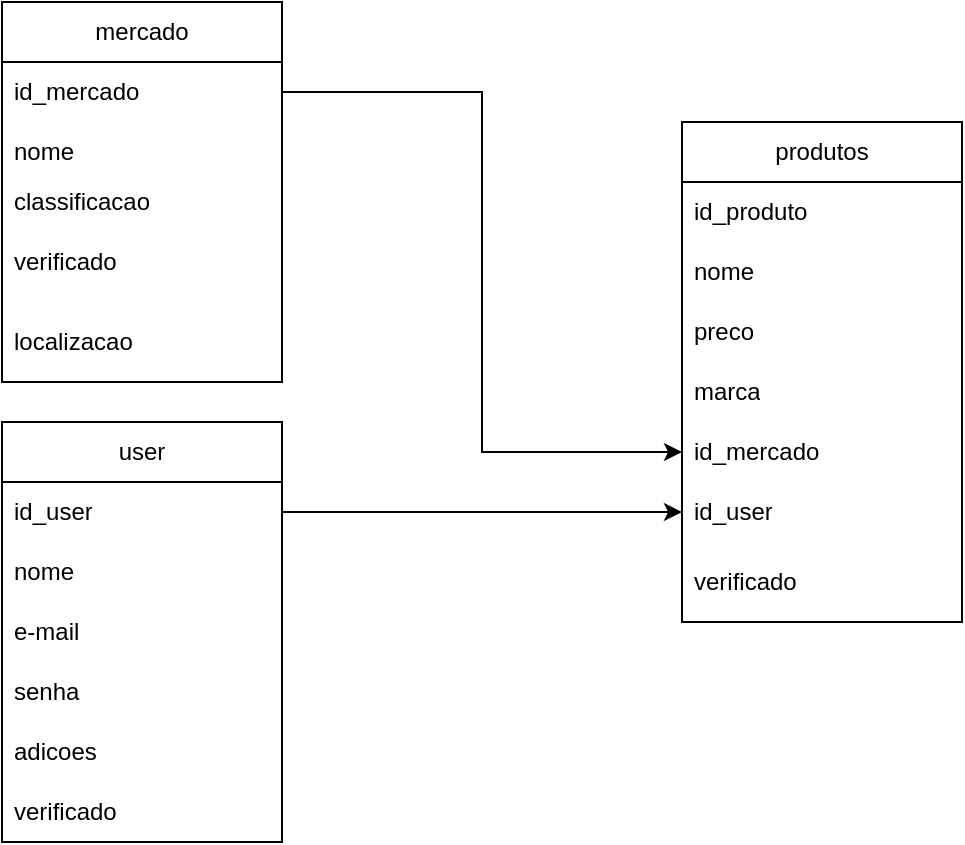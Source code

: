 <mxfile version="20.6.0" type="github">
  <diagram id="7PY-ZYTzEx4pOWpWoTVU" name="Página-1">
    <mxGraphModel dx="1102" dy="614" grid="1" gridSize="10" guides="1" tooltips="1" connect="1" arrows="1" fold="1" page="1" pageScale="1" pageWidth="827" pageHeight="1169" math="0" shadow="0">
      <root>
        <mxCell id="0" />
        <mxCell id="1" parent="0" />
        <mxCell id="WnLiAp5qbXux1wF9jLAg-3" value="user" style="swimlane;fontStyle=0;childLayout=stackLayout;horizontal=1;startSize=30;horizontalStack=0;resizeParent=1;resizeParentMax=0;resizeLast=0;collapsible=1;marginBottom=0;whiteSpace=wrap;html=1;" parent="1" vertex="1">
          <mxGeometry x="10" y="230" width="140" height="210" as="geometry" />
        </mxCell>
        <mxCell id="WnLiAp5qbXux1wF9jLAg-4" value="id_user" style="text;strokeColor=none;fillColor=none;align=left;verticalAlign=middle;spacingLeft=4;spacingRight=4;overflow=hidden;points=[[0,0.5],[1,0.5]];portConstraint=eastwest;rotatable=0;whiteSpace=wrap;html=1;" parent="WnLiAp5qbXux1wF9jLAg-3" vertex="1">
          <mxGeometry y="30" width="140" height="30" as="geometry" />
        </mxCell>
        <mxCell id="WnLiAp5qbXux1wF9jLAg-5" value="nome" style="text;strokeColor=none;fillColor=none;align=left;verticalAlign=middle;spacingLeft=4;spacingRight=4;overflow=hidden;points=[[0,0.5],[1,0.5]];portConstraint=eastwest;rotatable=0;whiteSpace=wrap;html=1;" parent="WnLiAp5qbXux1wF9jLAg-3" vertex="1">
          <mxGeometry y="60" width="140" height="30" as="geometry" />
        </mxCell>
        <mxCell id="WnLiAp5qbXux1wF9jLAg-6" value="e-mail" style="text;strokeColor=none;fillColor=none;align=left;verticalAlign=middle;spacingLeft=4;spacingRight=4;overflow=hidden;points=[[0,0.5],[1,0.5]];portConstraint=eastwest;rotatable=0;whiteSpace=wrap;html=1;" parent="WnLiAp5qbXux1wF9jLAg-3" vertex="1">
          <mxGeometry y="90" width="140" height="30" as="geometry" />
        </mxCell>
        <mxCell id="WnLiAp5qbXux1wF9jLAg-8" value="senha" style="text;strokeColor=none;fillColor=none;align=left;verticalAlign=middle;spacingLeft=4;spacingRight=4;overflow=hidden;points=[[0,0.5],[1,0.5]];portConstraint=eastwest;rotatable=0;whiteSpace=wrap;html=1;" parent="WnLiAp5qbXux1wF9jLAg-3" vertex="1">
          <mxGeometry y="120" width="140" height="30" as="geometry" />
        </mxCell>
        <mxCell id="WnLiAp5qbXux1wF9jLAg-9" value="adicoes" style="text;strokeColor=none;fillColor=none;align=left;verticalAlign=middle;spacingLeft=4;spacingRight=4;overflow=hidden;points=[[0,0.5],[1,0.5]];portConstraint=eastwest;rotatable=0;whiteSpace=wrap;html=1;" parent="WnLiAp5qbXux1wF9jLAg-3" vertex="1">
          <mxGeometry y="150" width="140" height="30" as="geometry" />
        </mxCell>
        <mxCell id="WnLiAp5qbXux1wF9jLAg-10" value="verificado" style="text;strokeColor=none;fillColor=none;align=left;verticalAlign=middle;spacingLeft=4;spacingRight=4;overflow=hidden;points=[[0,0.5],[1,0.5]];portConstraint=eastwest;rotatable=0;whiteSpace=wrap;html=1;" parent="WnLiAp5qbXux1wF9jLAg-3" vertex="1">
          <mxGeometry y="180" width="140" height="30" as="geometry" />
        </mxCell>
        <mxCell id="WnLiAp5qbXux1wF9jLAg-11" value="mercado" style="swimlane;fontStyle=0;childLayout=stackLayout;horizontal=1;startSize=30;horizontalStack=0;resizeParent=1;resizeParentMax=0;resizeLast=0;collapsible=1;marginBottom=0;whiteSpace=wrap;html=1;" parent="1" vertex="1">
          <mxGeometry x="10" y="20" width="140" height="190" as="geometry" />
        </mxCell>
        <mxCell id="WnLiAp5qbXux1wF9jLAg-12" value="id_mercado" style="text;strokeColor=none;fillColor=none;align=left;verticalAlign=middle;spacingLeft=4;spacingRight=4;overflow=hidden;points=[[0,0.5],[1,0.5]];portConstraint=eastwest;rotatable=0;whiteSpace=wrap;html=1;" parent="WnLiAp5qbXux1wF9jLAg-11" vertex="1">
          <mxGeometry y="30" width="140" height="30" as="geometry" />
        </mxCell>
        <mxCell id="WnLiAp5qbXux1wF9jLAg-13" value="nome" style="text;strokeColor=none;fillColor=none;align=left;verticalAlign=middle;spacingLeft=4;spacingRight=4;overflow=hidden;points=[[0,0.5],[1,0.5]];portConstraint=eastwest;rotatable=0;whiteSpace=wrap;html=1;" parent="WnLiAp5qbXux1wF9jLAg-11" vertex="1">
          <mxGeometry y="60" width="140" height="30" as="geometry" />
        </mxCell>
        <mxCell id="WnLiAp5qbXux1wF9jLAg-14" value="classificacao" style="text;strokeColor=none;fillColor=none;align=left;verticalAlign=middle;spacingLeft=4;spacingRight=4;overflow=hidden;points=[[0,0.5],[1,0.5]];portConstraint=eastwest;rotatable=0;whiteSpace=wrap;html=1;" parent="WnLiAp5qbXux1wF9jLAg-11" vertex="1">
          <mxGeometry y="90" width="140" height="20" as="geometry" />
        </mxCell>
        <mxCell id="WnLiAp5qbXux1wF9jLAg-15" value="verificado" style="text;strokeColor=none;fillColor=none;align=left;verticalAlign=middle;spacingLeft=4;spacingRight=4;overflow=hidden;points=[[0,0.5],[1,0.5]];portConstraint=eastwest;rotatable=0;whiteSpace=wrap;html=1;" parent="WnLiAp5qbXux1wF9jLAg-11" vertex="1">
          <mxGeometry y="110" width="140" height="40" as="geometry" />
        </mxCell>
        <mxCell id="WnLiAp5qbXux1wF9jLAg-24" value="localizacao" style="text;strokeColor=none;fillColor=none;align=left;verticalAlign=middle;spacingLeft=4;spacingRight=4;overflow=hidden;points=[[0,0.5],[1,0.5]];portConstraint=eastwest;rotatable=0;whiteSpace=wrap;html=1;" parent="WnLiAp5qbXux1wF9jLAg-11" vertex="1">
          <mxGeometry y="150" width="140" height="40" as="geometry" />
        </mxCell>
        <mxCell id="WnLiAp5qbXux1wF9jLAg-16" value="produtos" style="swimlane;fontStyle=0;childLayout=stackLayout;horizontal=1;startSize=30;horizontalStack=0;resizeParent=1;resizeParentMax=0;resizeLast=0;collapsible=1;marginBottom=0;whiteSpace=wrap;html=1;" parent="1" vertex="1">
          <mxGeometry x="350" y="80" width="140" height="250" as="geometry" />
        </mxCell>
        <mxCell id="WnLiAp5qbXux1wF9jLAg-17" value="id_produto" style="text;strokeColor=none;fillColor=none;align=left;verticalAlign=middle;spacingLeft=4;spacingRight=4;overflow=hidden;points=[[0,0.5],[1,0.5]];portConstraint=eastwest;rotatable=0;whiteSpace=wrap;html=1;" parent="WnLiAp5qbXux1wF9jLAg-16" vertex="1">
          <mxGeometry y="30" width="140" height="30" as="geometry" />
        </mxCell>
        <mxCell id="WnLiAp5qbXux1wF9jLAg-18" value="nome" style="text;strokeColor=none;fillColor=none;align=left;verticalAlign=middle;spacingLeft=4;spacingRight=4;overflow=hidden;points=[[0,0.5],[1,0.5]];portConstraint=eastwest;rotatable=0;whiteSpace=wrap;html=1;" parent="WnLiAp5qbXux1wF9jLAg-16" vertex="1">
          <mxGeometry y="60" width="140" height="30" as="geometry" />
        </mxCell>
        <mxCell id="WnLiAp5qbXux1wF9jLAg-19" value="preco" style="text;strokeColor=none;fillColor=none;align=left;verticalAlign=middle;spacingLeft=4;spacingRight=4;overflow=hidden;points=[[0,0.5],[1,0.5]];portConstraint=eastwest;rotatable=0;whiteSpace=wrap;html=1;" parent="WnLiAp5qbXux1wF9jLAg-16" vertex="1">
          <mxGeometry y="90" width="140" height="30" as="geometry" />
        </mxCell>
        <mxCell id="WnLiAp5qbXux1wF9jLAg-25" value="marca" style="text;strokeColor=none;fillColor=none;align=left;verticalAlign=middle;spacingLeft=4;spacingRight=4;overflow=hidden;points=[[0,0.5],[1,0.5]];portConstraint=eastwest;rotatable=0;whiteSpace=wrap;html=1;" parent="WnLiAp5qbXux1wF9jLAg-16" vertex="1">
          <mxGeometry y="120" width="140" height="30" as="geometry" />
        </mxCell>
        <mxCell id="WnLiAp5qbXux1wF9jLAg-23" value="id_mercado" style="text;strokeColor=none;fillColor=none;align=left;verticalAlign=middle;spacingLeft=4;spacingRight=4;overflow=hidden;points=[[0,0.5],[1,0.5]];portConstraint=eastwest;rotatable=0;whiteSpace=wrap;html=1;" parent="WnLiAp5qbXux1wF9jLAg-16" vertex="1">
          <mxGeometry y="150" width="140" height="30" as="geometry" />
        </mxCell>
        <mxCell id="WnLiAp5qbXux1wF9jLAg-20" value="id_user" style="text;strokeColor=none;fillColor=none;align=left;verticalAlign=middle;spacingLeft=4;spacingRight=4;overflow=hidden;points=[[0,0.5],[1,0.5]];portConstraint=eastwest;rotatable=0;whiteSpace=wrap;html=1;" parent="WnLiAp5qbXux1wF9jLAg-16" vertex="1">
          <mxGeometry y="180" width="140" height="30" as="geometry" />
        </mxCell>
        <mxCell id="WnLiAp5qbXux1wF9jLAg-29" value="verificado" style="text;strokeColor=none;fillColor=none;align=left;verticalAlign=middle;spacingLeft=4;spacingRight=4;overflow=hidden;points=[[0,0.5],[1,0.5]];portConstraint=eastwest;rotatable=0;whiteSpace=wrap;html=1;" parent="WnLiAp5qbXux1wF9jLAg-16" vertex="1">
          <mxGeometry y="210" width="140" height="40" as="geometry" />
        </mxCell>
        <mxCell id="WnLiAp5qbXux1wF9jLAg-27" style="edgeStyle=orthogonalEdgeStyle;rounded=0;orthogonalLoop=1;jettySize=auto;html=1;exitX=1;exitY=0.5;exitDx=0;exitDy=0;entryX=0;entryY=0.5;entryDx=0;entryDy=0;" parent="1" source="WnLiAp5qbXux1wF9jLAg-12" target="WnLiAp5qbXux1wF9jLAg-23" edge="1">
          <mxGeometry relative="1" as="geometry" />
        </mxCell>
        <mxCell id="WnLiAp5qbXux1wF9jLAg-28" style="edgeStyle=orthogonalEdgeStyle;rounded=0;orthogonalLoop=1;jettySize=auto;html=1;exitX=1;exitY=0.5;exitDx=0;exitDy=0;entryX=0;entryY=0.5;entryDx=0;entryDy=0;" parent="1" source="WnLiAp5qbXux1wF9jLAg-4" target="WnLiAp5qbXux1wF9jLAg-20" edge="1">
          <mxGeometry relative="1" as="geometry" />
        </mxCell>
      </root>
    </mxGraphModel>
  </diagram>
</mxfile>
